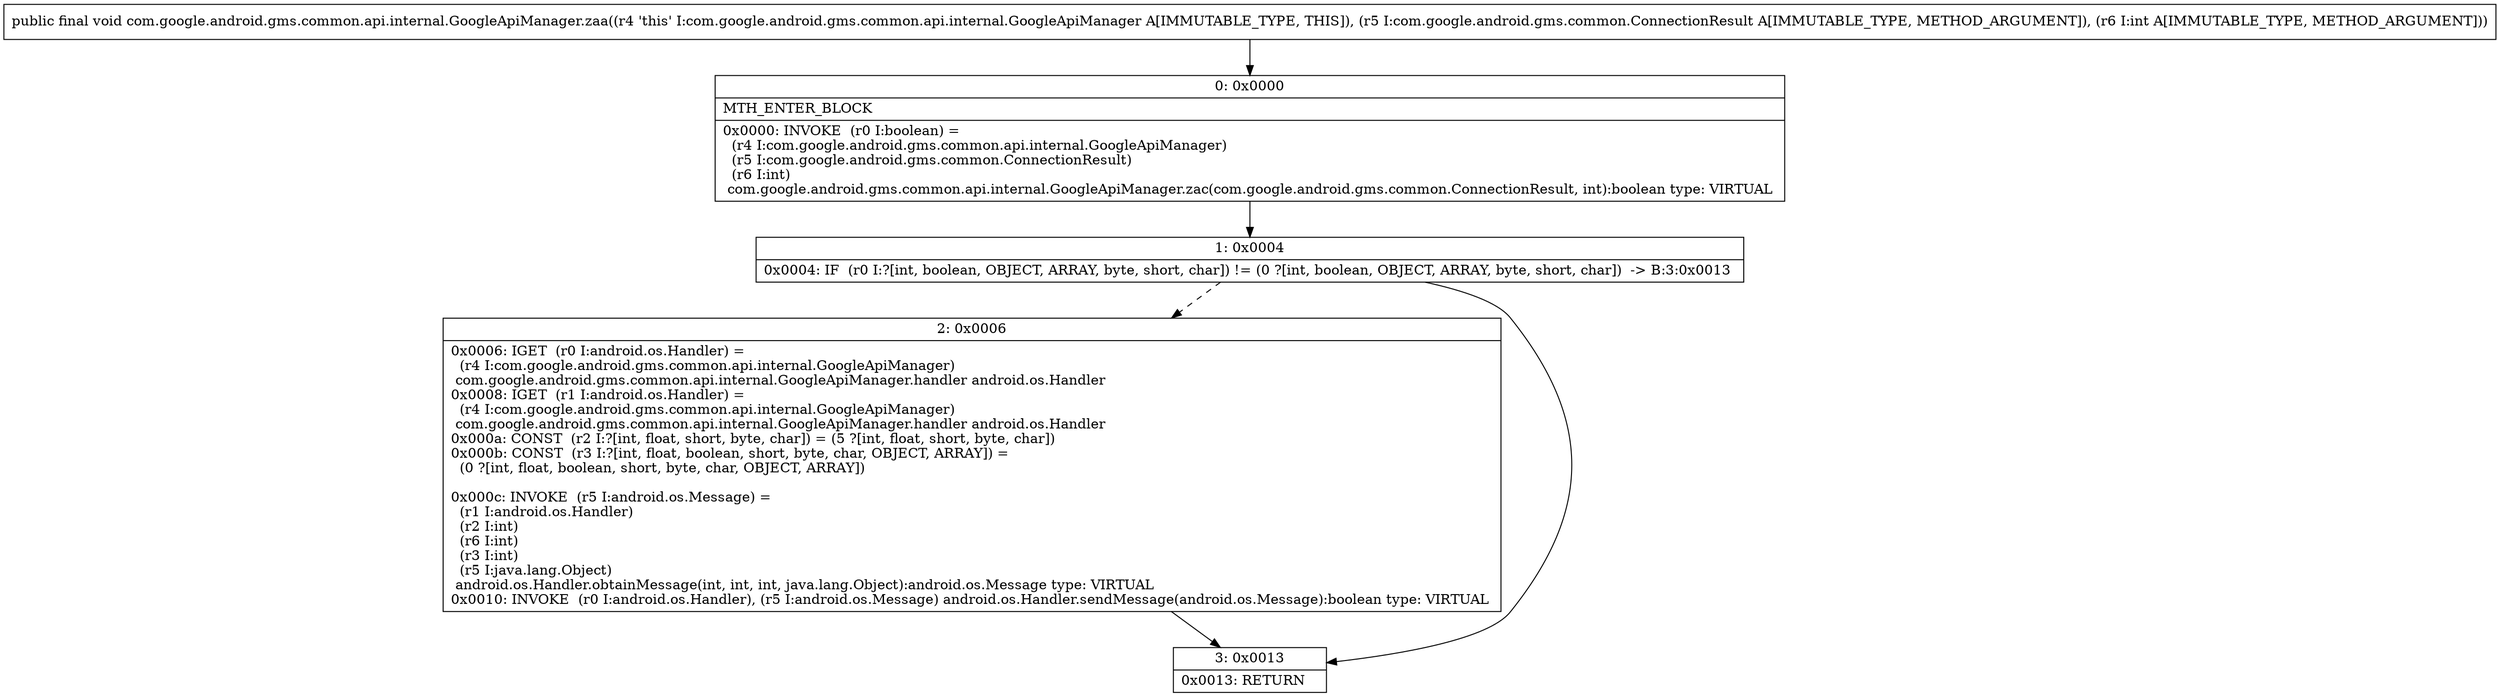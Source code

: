 digraph "CFG forcom.google.android.gms.common.api.internal.GoogleApiManager.zaa(Lcom\/google\/android\/gms\/common\/ConnectionResult;I)V" {
Node_0 [shape=record,label="{0\:\ 0x0000|MTH_ENTER_BLOCK\l|0x0000: INVOKE  (r0 I:boolean) = \l  (r4 I:com.google.android.gms.common.api.internal.GoogleApiManager)\l  (r5 I:com.google.android.gms.common.ConnectionResult)\l  (r6 I:int)\l com.google.android.gms.common.api.internal.GoogleApiManager.zac(com.google.android.gms.common.ConnectionResult, int):boolean type: VIRTUAL \l}"];
Node_1 [shape=record,label="{1\:\ 0x0004|0x0004: IF  (r0 I:?[int, boolean, OBJECT, ARRAY, byte, short, char]) != (0 ?[int, boolean, OBJECT, ARRAY, byte, short, char])  \-\> B:3:0x0013 \l}"];
Node_2 [shape=record,label="{2\:\ 0x0006|0x0006: IGET  (r0 I:android.os.Handler) = \l  (r4 I:com.google.android.gms.common.api.internal.GoogleApiManager)\l com.google.android.gms.common.api.internal.GoogleApiManager.handler android.os.Handler \l0x0008: IGET  (r1 I:android.os.Handler) = \l  (r4 I:com.google.android.gms.common.api.internal.GoogleApiManager)\l com.google.android.gms.common.api.internal.GoogleApiManager.handler android.os.Handler \l0x000a: CONST  (r2 I:?[int, float, short, byte, char]) = (5 ?[int, float, short, byte, char]) \l0x000b: CONST  (r3 I:?[int, float, boolean, short, byte, char, OBJECT, ARRAY]) = \l  (0 ?[int, float, boolean, short, byte, char, OBJECT, ARRAY])\l \l0x000c: INVOKE  (r5 I:android.os.Message) = \l  (r1 I:android.os.Handler)\l  (r2 I:int)\l  (r6 I:int)\l  (r3 I:int)\l  (r5 I:java.lang.Object)\l android.os.Handler.obtainMessage(int, int, int, java.lang.Object):android.os.Message type: VIRTUAL \l0x0010: INVOKE  (r0 I:android.os.Handler), (r5 I:android.os.Message) android.os.Handler.sendMessage(android.os.Message):boolean type: VIRTUAL \l}"];
Node_3 [shape=record,label="{3\:\ 0x0013|0x0013: RETURN   \l}"];
MethodNode[shape=record,label="{public final void com.google.android.gms.common.api.internal.GoogleApiManager.zaa((r4 'this' I:com.google.android.gms.common.api.internal.GoogleApiManager A[IMMUTABLE_TYPE, THIS]), (r5 I:com.google.android.gms.common.ConnectionResult A[IMMUTABLE_TYPE, METHOD_ARGUMENT]), (r6 I:int A[IMMUTABLE_TYPE, METHOD_ARGUMENT])) }"];
MethodNode -> Node_0;
Node_0 -> Node_1;
Node_1 -> Node_2[style=dashed];
Node_1 -> Node_3;
Node_2 -> Node_3;
}

